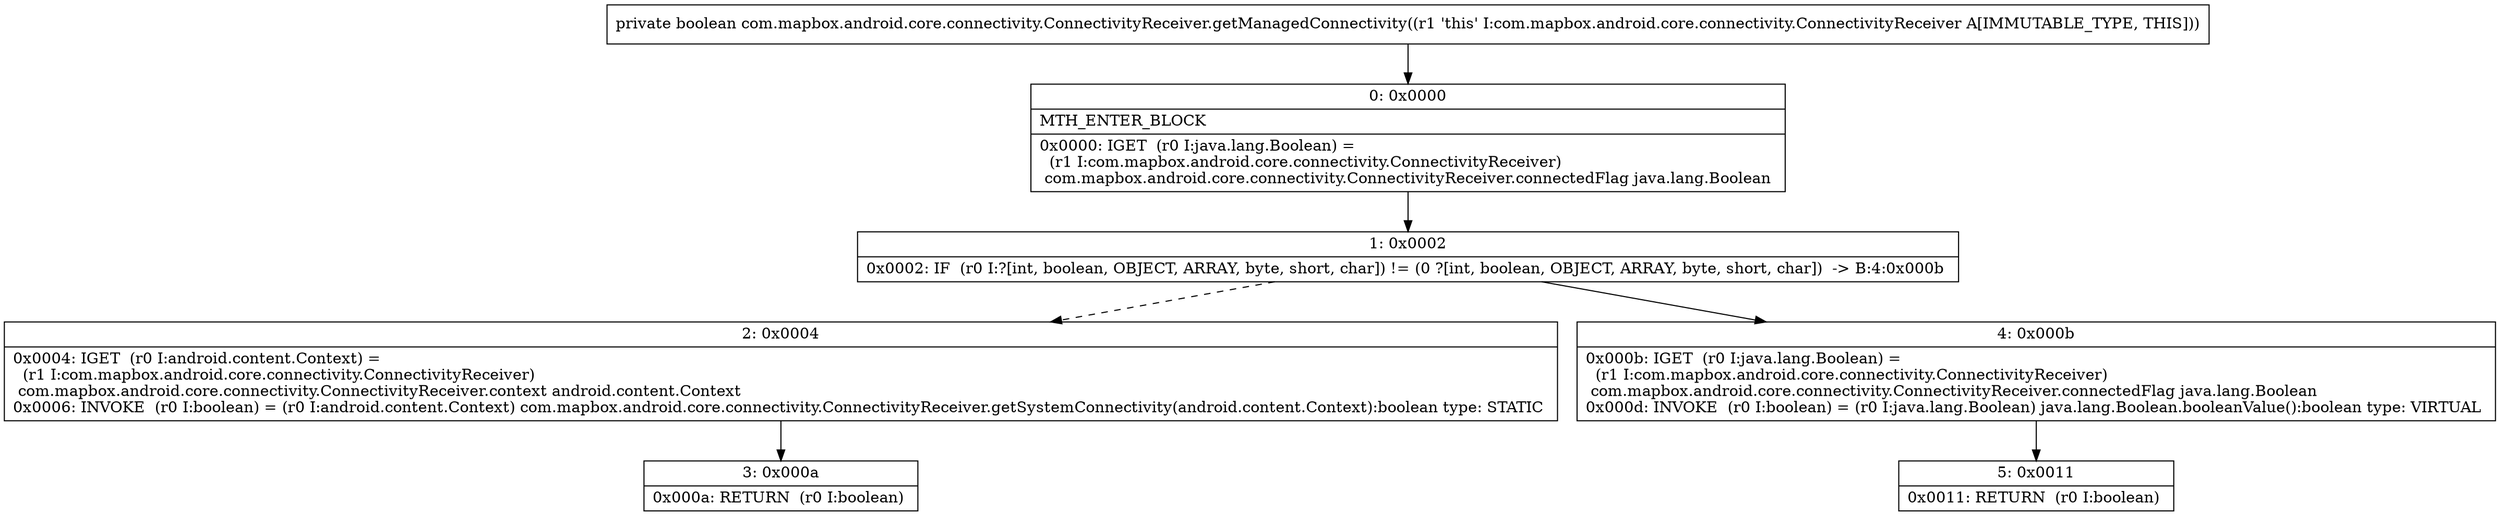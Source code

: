 digraph "CFG forcom.mapbox.android.core.connectivity.ConnectivityReceiver.getManagedConnectivity()Z" {
Node_0 [shape=record,label="{0\:\ 0x0000|MTH_ENTER_BLOCK\l|0x0000: IGET  (r0 I:java.lang.Boolean) = \l  (r1 I:com.mapbox.android.core.connectivity.ConnectivityReceiver)\l com.mapbox.android.core.connectivity.ConnectivityReceiver.connectedFlag java.lang.Boolean \l}"];
Node_1 [shape=record,label="{1\:\ 0x0002|0x0002: IF  (r0 I:?[int, boolean, OBJECT, ARRAY, byte, short, char]) != (0 ?[int, boolean, OBJECT, ARRAY, byte, short, char])  \-\> B:4:0x000b \l}"];
Node_2 [shape=record,label="{2\:\ 0x0004|0x0004: IGET  (r0 I:android.content.Context) = \l  (r1 I:com.mapbox.android.core.connectivity.ConnectivityReceiver)\l com.mapbox.android.core.connectivity.ConnectivityReceiver.context android.content.Context \l0x0006: INVOKE  (r0 I:boolean) = (r0 I:android.content.Context) com.mapbox.android.core.connectivity.ConnectivityReceiver.getSystemConnectivity(android.content.Context):boolean type: STATIC \l}"];
Node_3 [shape=record,label="{3\:\ 0x000a|0x000a: RETURN  (r0 I:boolean) \l}"];
Node_4 [shape=record,label="{4\:\ 0x000b|0x000b: IGET  (r0 I:java.lang.Boolean) = \l  (r1 I:com.mapbox.android.core.connectivity.ConnectivityReceiver)\l com.mapbox.android.core.connectivity.ConnectivityReceiver.connectedFlag java.lang.Boolean \l0x000d: INVOKE  (r0 I:boolean) = (r0 I:java.lang.Boolean) java.lang.Boolean.booleanValue():boolean type: VIRTUAL \l}"];
Node_5 [shape=record,label="{5\:\ 0x0011|0x0011: RETURN  (r0 I:boolean) \l}"];
MethodNode[shape=record,label="{private boolean com.mapbox.android.core.connectivity.ConnectivityReceiver.getManagedConnectivity((r1 'this' I:com.mapbox.android.core.connectivity.ConnectivityReceiver A[IMMUTABLE_TYPE, THIS])) }"];
MethodNode -> Node_0;
Node_0 -> Node_1;
Node_1 -> Node_2[style=dashed];
Node_1 -> Node_4;
Node_2 -> Node_3;
Node_4 -> Node_5;
}

